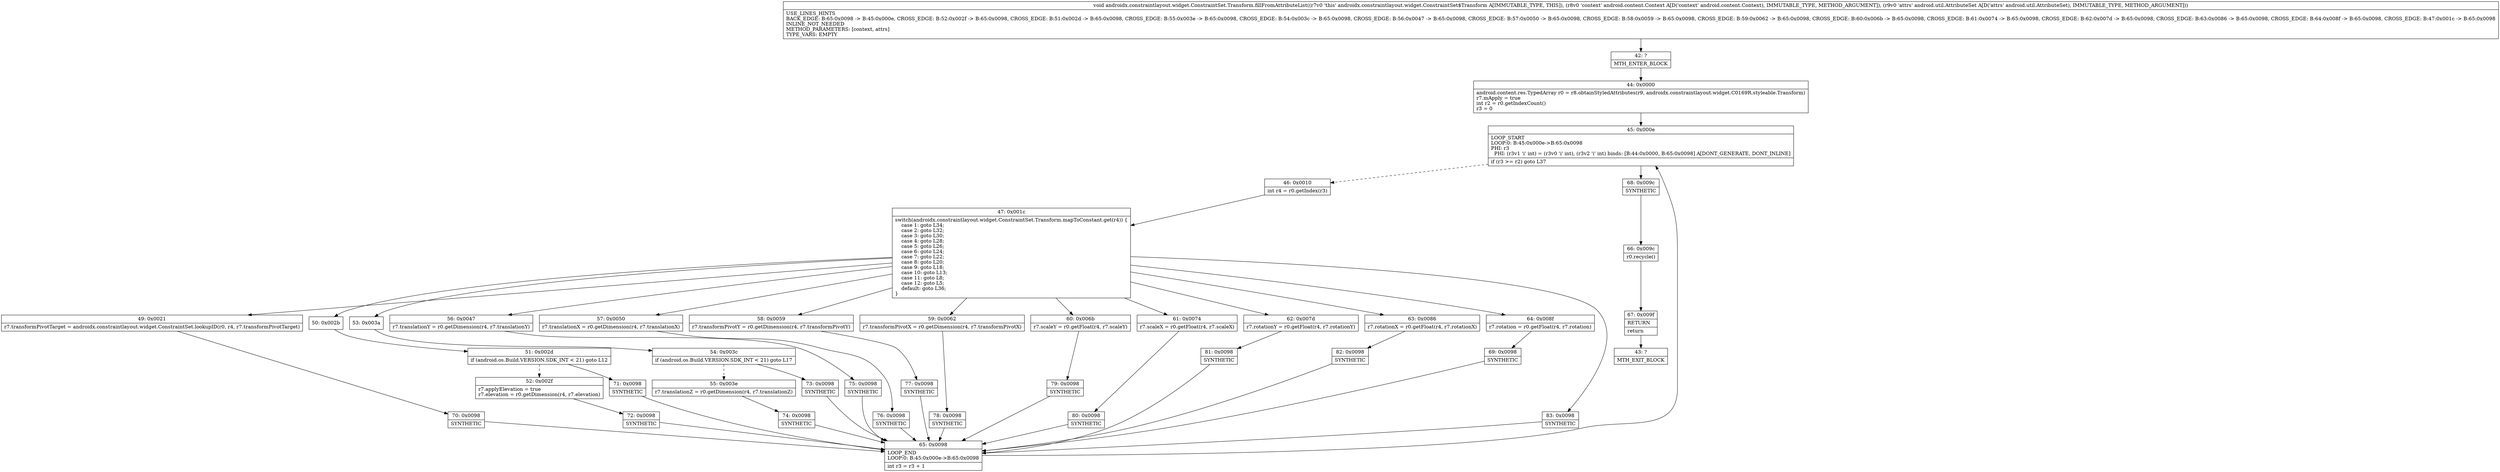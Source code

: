 digraph "CFG forandroidx.constraintlayout.widget.ConstraintSet.Transform.fillFromAttributeList(Landroid\/content\/Context;Landroid\/util\/AttributeSet;)V" {
Node_42 [shape=record,label="{42\:\ ?|MTH_ENTER_BLOCK\l}"];
Node_44 [shape=record,label="{44\:\ 0x0000|android.content.res.TypedArray r0 = r8.obtainStyledAttributes(r9, androidx.constraintlayout.widget.C0169R.styleable.Transform)\lr7.mApply = true\lint r2 = r0.getIndexCount()\lr3 = 0\l}"];
Node_45 [shape=record,label="{45\:\ 0x000e|LOOP_START\lLOOP:0: B:45:0x000e\-\>B:65:0x0098\lPHI: r3 \l  PHI: (r3v1 'i' int) = (r3v0 'i' int), (r3v2 'i' int) binds: [B:44:0x0000, B:65:0x0098] A[DONT_GENERATE, DONT_INLINE]\l|if (r3 \>= r2) goto L37\l}"];
Node_46 [shape=record,label="{46\:\ 0x0010|int r4 = r0.getIndex(r3)\l}"];
Node_47 [shape=record,label="{47\:\ 0x001c|switch(androidx.constraintlayout.widget.ConstraintSet.Transform.mapToConstant.get(r4)) \{\l    case 1: goto L34;\l    case 2: goto L32;\l    case 3: goto L30;\l    case 4: goto L28;\l    case 5: goto L26;\l    case 6: goto L24;\l    case 7: goto L22;\l    case 8: goto L20;\l    case 9: goto L18;\l    case 10: goto L13;\l    case 11: goto L8;\l    case 12: goto L5;\l    default: goto L36;\l\}\l}"];
Node_49 [shape=record,label="{49\:\ 0x0021|r7.transformPivotTarget = androidx.constraintlayout.widget.ConstraintSet.lookupID(r0, r4, r7.transformPivotTarget)\l}"];
Node_70 [shape=record,label="{70\:\ 0x0098|SYNTHETIC\l}"];
Node_65 [shape=record,label="{65\:\ 0x0098|LOOP_END\lLOOP:0: B:45:0x000e\-\>B:65:0x0098\l|int r3 = r3 + 1\l}"];
Node_50 [shape=record,label="{50\:\ 0x002b}"];
Node_51 [shape=record,label="{51\:\ 0x002d|if (android.os.Build.VERSION.SDK_INT \< 21) goto L12\l}"];
Node_52 [shape=record,label="{52\:\ 0x002f|r7.applyElevation = true\lr7.elevation = r0.getDimension(r4, r7.elevation)\l}"];
Node_72 [shape=record,label="{72\:\ 0x0098|SYNTHETIC\l}"];
Node_71 [shape=record,label="{71\:\ 0x0098|SYNTHETIC\l}"];
Node_53 [shape=record,label="{53\:\ 0x003a}"];
Node_54 [shape=record,label="{54\:\ 0x003c|if (android.os.Build.VERSION.SDK_INT \< 21) goto L17\l}"];
Node_55 [shape=record,label="{55\:\ 0x003e|r7.translationZ = r0.getDimension(r4, r7.translationZ)\l}"];
Node_74 [shape=record,label="{74\:\ 0x0098|SYNTHETIC\l}"];
Node_73 [shape=record,label="{73\:\ 0x0098|SYNTHETIC\l}"];
Node_56 [shape=record,label="{56\:\ 0x0047|r7.translationY = r0.getDimension(r4, r7.translationY)\l}"];
Node_75 [shape=record,label="{75\:\ 0x0098|SYNTHETIC\l}"];
Node_57 [shape=record,label="{57\:\ 0x0050|r7.translationX = r0.getDimension(r4, r7.translationX)\l}"];
Node_76 [shape=record,label="{76\:\ 0x0098|SYNTHETIC\l}"];
Node_58 [shape=record,label="{58\:\ 0x0059|r7.transformPivotY = r0.getDimension(r4, r7.transformPivotY)\l}"];
Node_77 [shape=record,label="{77\:\ 0x0098|SYNTHETIC\l}"];
Node_59 [shape=record,label="{59\:\ 0x0062|r7.transformPivotX = r0.getDimension(r4, r7.transformPivotX)\l}"];
Node_78 [shape=record,label="{78\:\ 0x0098|SYNTHETIC\l}"];
Node_60 [shape=record,label="{60\:\ 0x006b|r7.scaleY = r0.getFloat(r4, r7.scaleY)\l}"];
Node_79 [shape=record,label="{79\:\ 0x0098|SYNTHETIC\l}"];
Node_61 [shape=record,label="{61\:\ 0x0074|r7.scaleX = r0.getFloat(r4, r7.scaleX)\l}"];
Node_80 [shape=record,label="{80\:\ 0x0098|SYNTHETIC\l}"];
Node_62 [shape=record,label="{62\:\ 0x007d|r7.rotationY = r0.getFloat(r4, r7.rotationY)\l}"];
Node_81 [shape=record,label="{81\:\ 0x0098|SYNTHETIC\l}"];
Node_63 [shape=record,label="{63\:\ 0x0086|r7.rotationX = r0.getFloat(r4, r7.rotationX)\l}"];
Node_82 [shape=record,label="{82\:\ 0x0098|SYNTHETIC\l}"];
Node_64 [shape=record,label="{64\:\ 0x008f|r7.rotation = r0.getFloat(r4, r7.rotation)\l}"];
Node_69 [shape=record,label="{69\:\ 0x0098|SYNTHETIC\l}"];
Node_83 [shape=record,label="{83\:\ 0x0098|SYNTHETIC\l}"];
Node_68 [shape=record,label="{68\:\ 0x009c|SYNTHETIC\l}"];
Node_66 [shape=record,label="{66\:\ 0x009c|r0.recycle()\l}"];
Node_67 [shape=record,label="{67\:\ 0x009f|RETURN\l|return\l}"];
Node_43 [shape=record,label="{43\:\ ?|MTH_EXIT_BLOCK\l}"];
MethodNode[shape=record,label="{void androidx.constraintlayout.widget.ConstraintSet.Transform.fillFromAttributeList((r7v0 'this' androidx.constraintlayout.widget.ConstraintSet$Transform A[IMMUTABLE_TYPE, THIS]), (r8v0 'context' android.content.Context A[D('context' android.content.Context), IMMUTABLE_TYPE, METHOD_ARGUMENT]), (r9v0 'attrs' android.util.AttributeSet A[D('attrs' android.util.AttributeSet), IMMUTABLE_TYPE, METHOD_ARGUMENT]))  | USE_LINES_HINTS\lBACK_EDGE: B:65:0x0098 \-\> B:45:0x000e, CROSS_EDGE: B:52:0x002f \-\> B:65:0x0098, CROSS_EDGE: B:51:0x002d \-\> B:65:0x0098, CROSS_EDGE: B:55:0x003e \-\> B:65:0x0098, CROSS_EDGE: B:54:0x003c \-\> B:65:0x0098, CROSS_EDGE: B:56:0x0047 \-\> B:65:0x0098, CROSS_EDGE: B:57:0x0050 \-\> B:65:0x0098, CROSS_EDGE: B:58:0x0059 \-\> B:65:0x0098, CROSS_EDGE: B:59:0x0062 \-\> B:65:0x0098, CROSS_EDGE: B:60:0x006b \-\> B:65:0x0098, CROSS_EDGE: B:61:0x0074 \-\> B:65:0x0098, CROSS_EDGE: B:62:0x007d \-\> B:65:0x0098, CROSS_EDGE: B:63:0x0086 \-\> B:65:0x0098, CROSS_EDGE: B:64:0x008f \-\> B:65:0x0098, CROSS_EDGE: B:47:0x001c \-\> B:65:0x0098\lINLINE_NOT_NEEDED\lMETHOD_PARAMETERS: [context, attrs]\lTYPE_VARS: EMPTY\l}"];
MethodNode -> Node_42;Node_42 -> Node_44;
Node_44 -> Node_45;
Node_45 -> Node_46[style=dashed];
Node_45 -> Node_68;
Node_46 -> Node_47;
Node_47 -> Node_49;
Node_47 -> Node_50;
Node_47 -> Node_53;
Node_47 -> Node_56;
Node_47 -> Node_57;
Node_47 -> Node_58;
Node_47 -> Node_59;
Node_47 -> Node_60;
Node_47 -> Node_61;
Node_47 -> Node_62;
Node_47 -> Node_63;
Node_47 -> Node_64;
Node_47 -> Node_83;
Node_49 -> Node_70;
Node_70 -> Node_65;
Node_65 -> Node_45;
Node_50 -> Node_51;
Node_51 -> Node_52[style=dashed];
Node_51 -> Node_71;
Node_52 -> Node_72;
Node_72 -> Node_65;
Node_71 -> Node_65;
Node_53 -> Node_54;
Node_54 -> Node_55[style=dashed];
Node_54 -> Node_73;
Node_55 -> Node_74;
Node_74 -> Node_65;
Node_73 -> Node_65;
Node_56 -> Node_75;
Node_75 -> Node_65;
Node_57 -> Node_76;
Node_76 -> Node_65;
Node_58 -> Node_77;
Node_77 -> Node_65;
Node_59 -> Node_78;
Node_78 -> Node_65;
Node_60 -> Node_79;
Node_79 -> Node_65;
Node_61 -> Node_80;
Node_80 -> Node_65;
Node_62 -> Node_81;
Node_81 -> Node_65;
Node_63 -> Node_82;
Node_82 -> Node_65;
Node_64 -> Node_69;
Node_69 -> Node_65;
Node_83 -> Node_65;
Node_68 -> Node_66;
Node_66 -> Node_67;
Node_67 -> Node_43;
}


